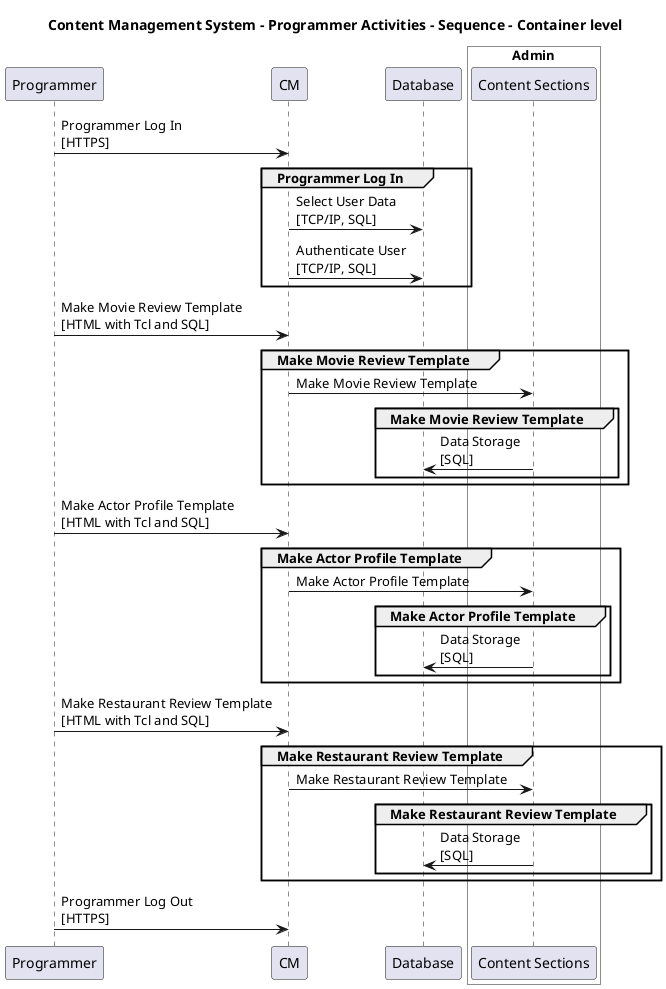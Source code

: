 @startuml

title Content Management System - Programmer Activities - Sequence - Container level

participant "Programmer" as ContentManagementSystem.Actors.Programmer
participant "CM" as ContentManagementSystem.SoftwareSystems.CM
participant "Database" as ContentManagementSystem.SoftwareSystems.Database

box "Admin" #White
    participant "Content Sections" as ContentManagementSystem.SoftwareSystems.Admin.Containers.ContentSections
end box


ContentManagementSystem.Actors.Programmer -> ContentManagementSystem.SoftwareSystems.CM : Programmer Log In\n[HTTPS]
group Programmer Log In
ContentManagementSystem.SoftwareSystems.CM -> ContentManagementSystem.SoftwareSystems.Database : Select User Data\n[TCP/IP, SQL]
ContentManagementSystem.SoftwareSystems.CM -> ContentManagementSystem.SoftwareSystems.Database : Authenticate User\n[TCP/IP, SQL]
end
ContentManagementSystem.Actors.Programmer -> ContentManagementSystem.SoftwareSystems.CM : Make Movie Review Template\n[HTML with Tcl and SQL]
group Make Movie Review Template
ContentManagementSystem.SoftwareSystems.CM -> ContentManagementSystem.SoftwareSystems.Admin.Containers.ContentSections : Make Movie Review Template
group Make Movie Review Template
ContentManagementSystem.SoftwareSystems.Admin.Containers.ContentSections -> ContentManagementSystem.SoftwareSystems.Database : Data Storage\n[SQL]
end
end
ContentManagementSystem.Actors.Programmer -> ContentManagementSystem.SoftwareSystems.CM : Make Actor Profile Template\n[HTML with Tcl and SQL]
group Make Actor Profile Template
ContentManagementSystem.SoftwareSystems.CM -> ContentManagementSystem.SoftwareSystems.Admin.Containers.ContentSections : Make Actor Profile Template
group Make Actor Profile Template
ContentManagementSystem.SoftwareSystems.Admin.Containers.ContentSections -> ContentManagementSystem.SoftwareSystems.Database : Data Storage\n[SQL]
end
end
ContentManagementSystem.Actors.Programmer -> ContentManagementSystem.SoftwareSystems.CM : Make Restaurant Review Template\n[HTML with Tcl and SQL]
group Make Restaurant Review Template
ContentManagementSystem.SoftwareSystems.CM -> ContentManagementSystem.SoftwareSystems.Admin.Containers.ContentSections : Make Restaurant Review Template
group Make Restaurant Review Template
ContentManagementSystem.SoftwareSystems.Admin.Containers.ContentSections -> ContentManagementSystem.SoftwareSystems.Database : Data Storage\n[SQL]
end
end
ContentManagementSystem.Actors.Programmer -> ContentManagementSystem.SoftwareSystems.CM : Programmer Log Out\n[HTTPS]


@enduml
